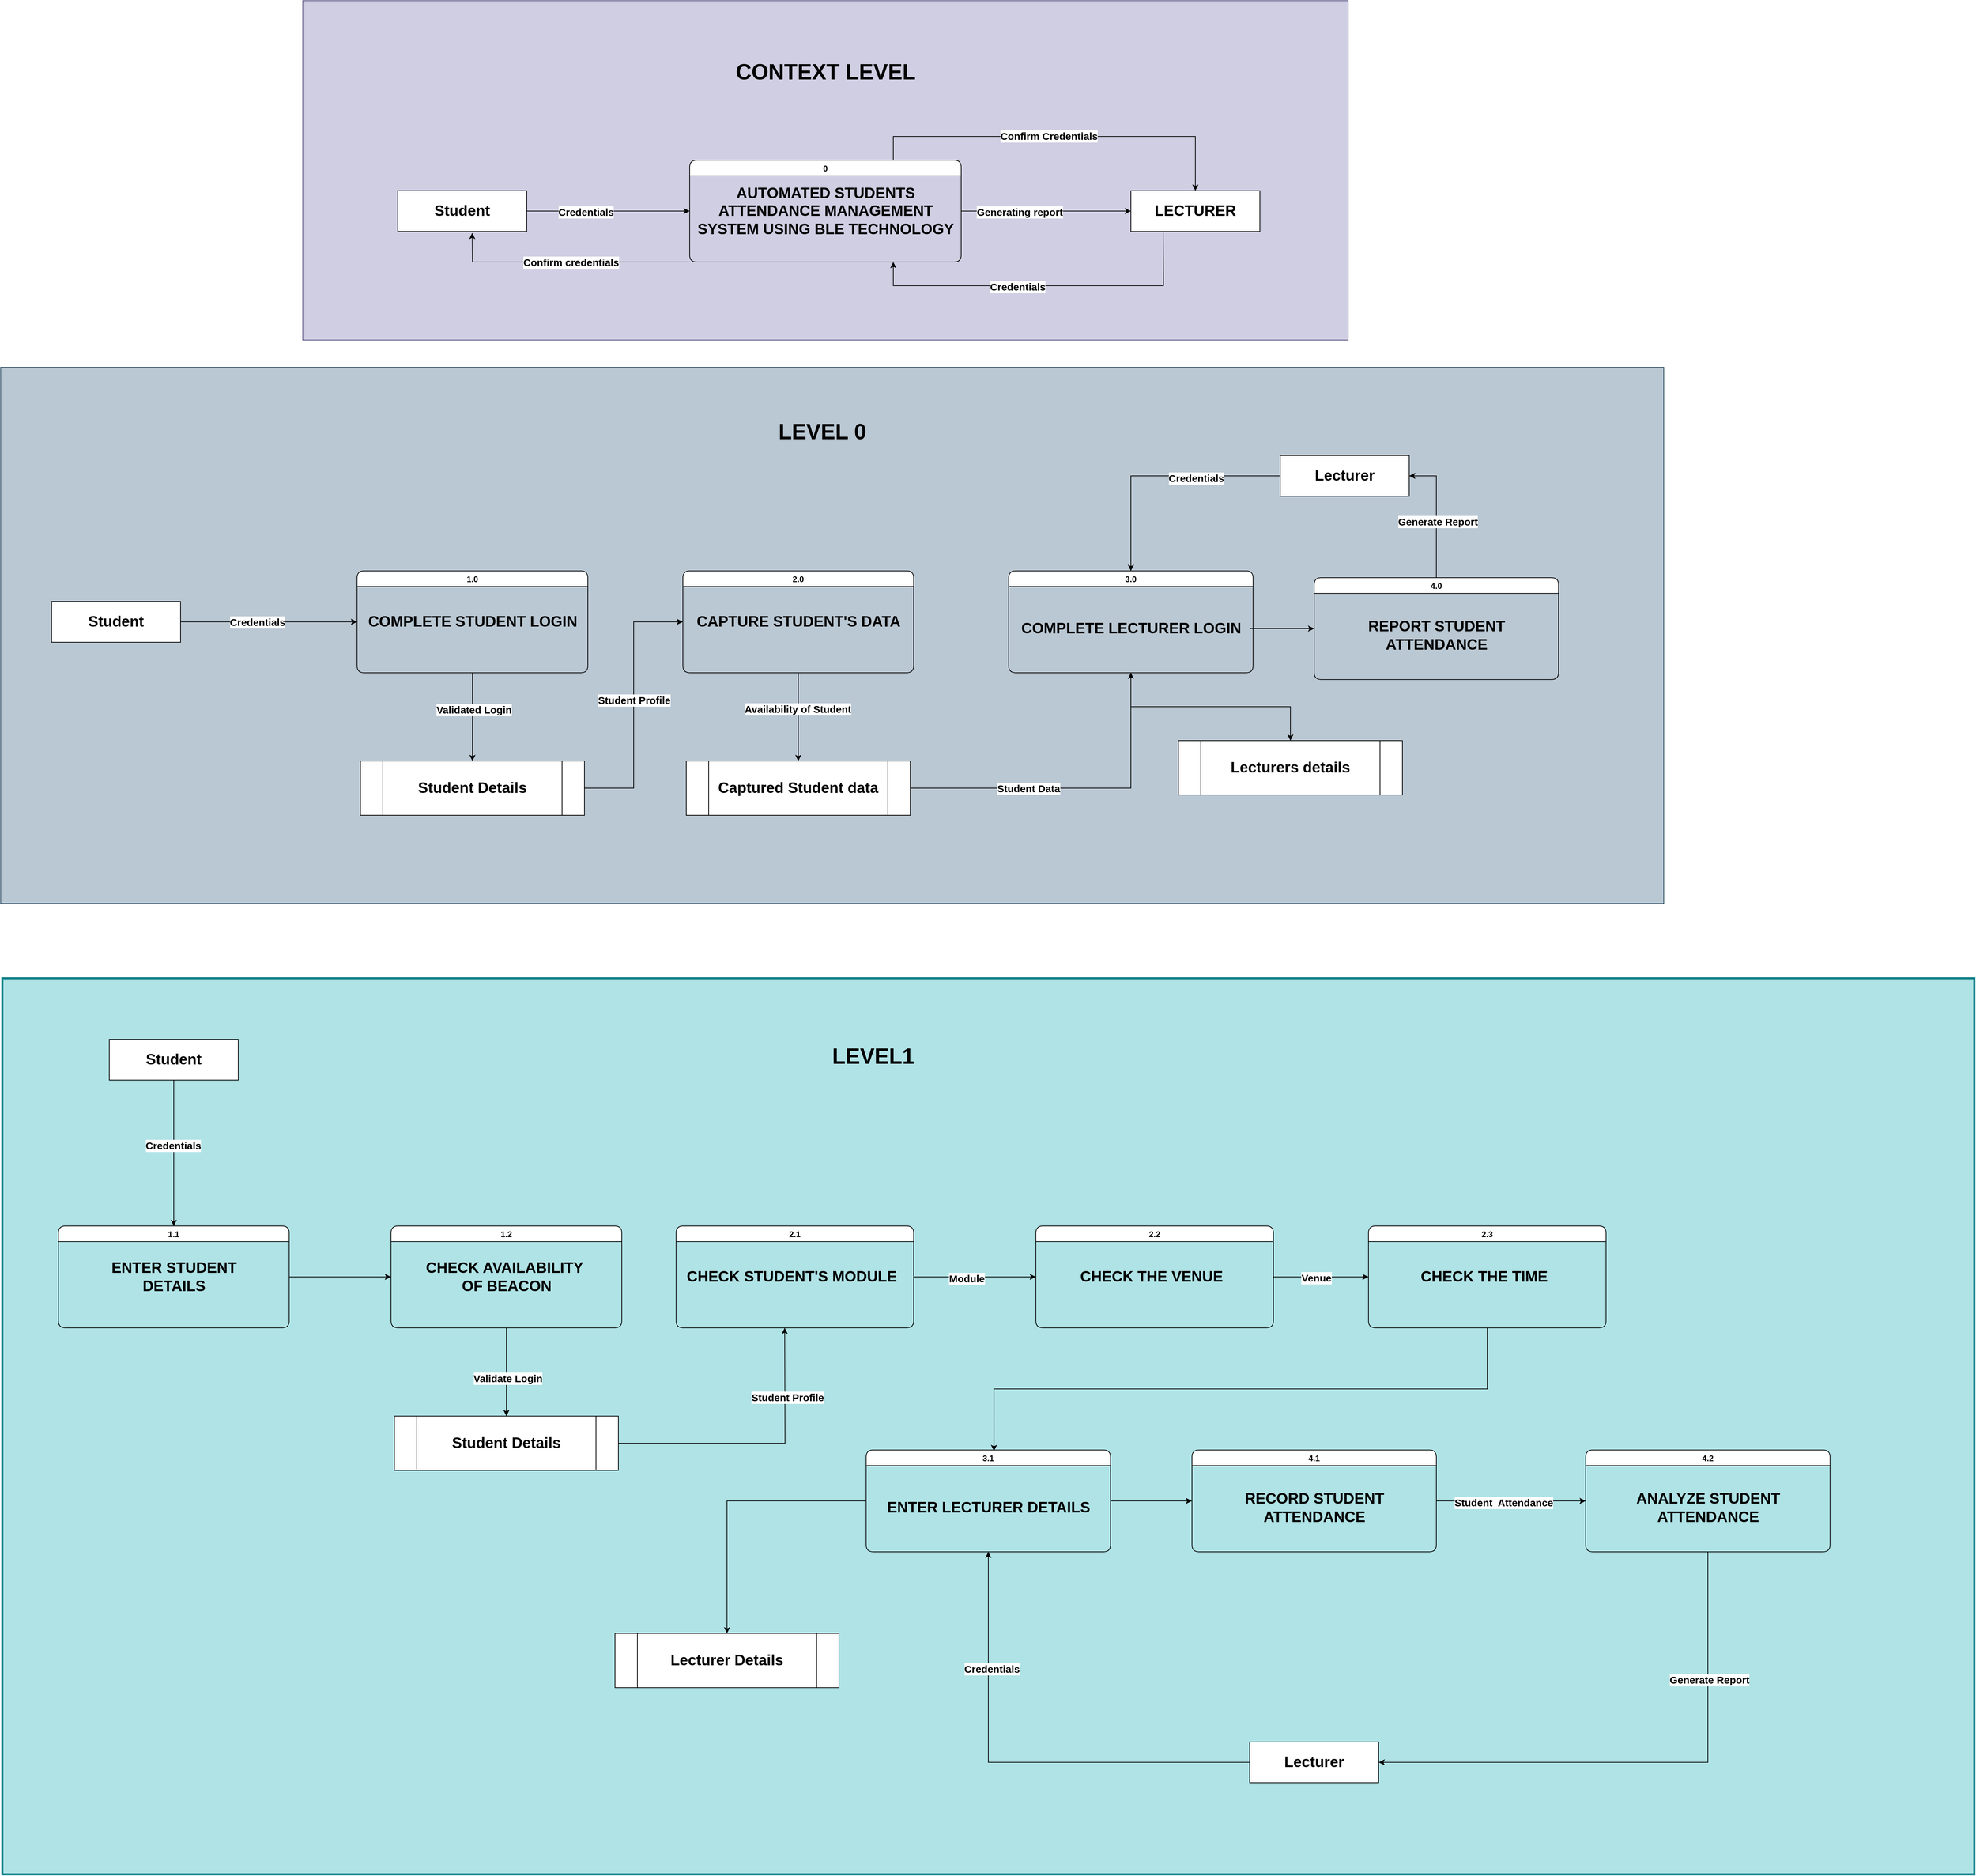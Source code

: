 <mxfile version="21.1.2" type="device">
  <diagram name="Page-1" id="40iE-DHxpl3QP5IE-kvV">
    <mxGraphModel dx="23130" dy="14320" grid="1" gridSize="10" guides="1" tooltips="1" connect="1" arrows="1" fold="1" page="1" pageScale="1" pageWidth="850" pageHeight="1100" math="0" shadow="0">
      <root>
        <mxCell id="0" />
        <mxCell id="1" parent="0" />
        <mxCell id="cX6yhPwP0h4QXKwz5DlY-131" value="" style="rounded=0;whiteSpace=wrap;html=1;strokeWidth=3;fillColor=#b0e3e6;strokeColor=#0e8088;" vertex="1" parent="1">
          <mxGeometry x="-597.5" y="1180" width="2905" height="1320" as="geometry" />
        </mxCell>
        <mxCell id="cX6yhPwP0h4QXKwz5DlY-78" value="" style="rounded=0;whiteSpace=wrap;html=1;fillColor=#d0cee2;strokeColor=#56517e;" vertex="1" parent="1">
          <mxGeometry x="-155" y="-260" width="1540" height="500" as="geometry" />
        </mxCell>
        <mxCell id="cX6yhPwP0h4QXKwz5DlY-77" value="" style="rounded=0;whiteSpace=wrap;html=1;fillColor=#bac8d3;strokeColor=#23445d;" vertex="1" parent="1">
          <mxGeometry x="-600" y="280" width="2450" height="790" as="geometry" />
        </mxCell>
        <mxCell id="cX6yhPwP0h4QXKwz5DlY-1" value="&lt;span style=&quot;font-size: 22px;&quot;&gt;&lt;b&gt;Student&lt;/b&gt;&lt;/span&gt;" style="rounded=0;whiteSpace=wrap;html=1;" vertex="1" parent="1">
          <mxGeometry x="-15" y="20" width="190" height="60" as="geometry" />
        </mxCell>
        <mxCell id="cX6yhPwP0h4QXKwz5DlY-2" value="&lt;span style=&quot;font-size: 22px;&quot;&gt;&lt;b&gt;LECTURER&lt;/b&gt;&lt;/span&gt;" style="rounded=0;whiteSpace=wrap;html=1;" vertex="1" parent="1">
          <mxGeometry x="1065" y="20" width="190" height="60" as="geometry" />
        </mxCell>
        <mxCell id="cX6yhPwP0h4QXKwz5DlY-7" value="0" style="swimlane;rounded=1;" vertex="1" parent="1">
          <mxGeometry x="415" y="-25" width="400" height="150" as="geometry" />
        </mxCell>
        <mxCell id="cX6yhPwP0h4QXKwz5DlY-8" value="&lt;div style=&quot;font-size: 22px;&quot;&gt;&lt;span style=&quot;background-color: initial;&quot;&gt;&lt;font style=&quot;font-size: 22px;&quot;&gt;&lt;b&gt;AUTOMATED STUDENTS&lt;/b&gt;&lt;/font&gt;&lt;/span&gt;&lt;/div&gt;&lt;div style=&quot;font-size: 22px;&quot;&gt;&lt;span style=&quot;background-color: initial;&quot;&gt;&lt;font style=&quot;font-size: 22px;&quot;&gt;&lt;b&gt;ATTENDANCE MANAGEMENT&lt;/b&gt;&lt;/font&gt;&lt;/span&gt;&lt;/div&gt;&lt;div style=&quot;font-size: 22px;&quot;&gt;&lt;span style=&quot;background-color: initial;&quot;&gt;&lt;font style=&quot;font-size: 22px;&quot;&gt;&lt;b&gt;SYSTEM USING BLE TECHNOLOGY&lt;/b&gt;&lt;/font&gt;&lt;/span&gt;&lt;/div&gt;" style="text;html=1;align=center;verticalAlign=middle;resizable=0;points=[];autosize=1;strokeColor=none;fillColor=none;" vertex="1" parent="cX6yhPwP0h4QXKwz5DlY-7">
          <mxGeometry y="30" width="400" height="90" as="geometry" />
        </mxCell>
        <mxCell id="cX6yhPwP0h4QXKwz5DlY-9" value="" style="endArrow=classic;html=1;rounded=0;exitX=1;exitY=0.5;exitDx=0;exitDy=0;entryX=0;entryY=0.5;entryDx=0;entryDy=0;" edge="1" parent="1" source="cX6yhPwP0h4QXKwz5DlY-1" target="cX6yhPwP0h4QXKwz5DlY-7">
          <mxGeometry width="50" height="50" relative="1" as="geometry">
            <mxPoint x="465" y="80" as="sourcePoint" />
            <mxPoint x="425" y="50" as="targetPoint" />
          </mxGeometry>
        </mxCell>
        <mxCell id="cX6yhPwP0h4QXKwz5DlY-42" value="&lt;font style=&quot;font-size: 15px;&quot;&gt;&lt;b&gt;Credentials&lt;/b&gt;&lt;/font&gt;" style="edgeLabel;html=1;align=center;verticalAlign=middle;resizable=0;points=[];" vertex="1" connectable="0" parent="cX6yhPwP0h4QXKwz5DlY-9">
          <mxGeometry x="-0.274" y="-1" relative="1" as="geometry">
            <mxPoint as="offset" />
          </mxGeometry>
        </mxCell>
        <mxCell id="cX6yhPwP0h4QXKwz5DlY-12" value="" style="endArrow=classic;html=1;rounded=0;exitX=1;exitY=0.5;exitDx=0;exitDy=0;entryX=0;entryY=0.5;entryDx=0;entryDy=0;" edge="1" parent="1" source="cX6yhPwP0h4QXKwz5DlY-7" target="cX6yhPwP0h4QXKwz5DlY-2">
          <mxGeometry width="50" height="50" relative="1" as="geometry">
            <mxPoint x="935" y="61" as="sourcePoint" />
            <mxPoint x="885" y="10" as="targetPoint" />
          </mxGeometry>
        </mxCell>
        <mxCell id="cX6yhPwP0h4QXKwz5DlY-47" value="&lt;b&gt;&lt;font style=&quot;font-size: 15px;&quot;&gt;Generating report&lt;/font&gt;&lt;/b&gt;" style="edgeLabel;html=1;align=center;verticalAlign=middle;resizable=0;points=[];" vertex="1" connectable="0" parent="cX6yhPwP0h4QXKwz5DlY-12">
          <mxGeometry x="-0.311" y="-1" relative="1" as="geometry">
            <mxPoint as="offset" />
          </mxGeometry>
        </mxCell>
        <mxCell id="cX6yhPwP0h4QXKwz5DlY-21" style="edgeStyle=orthogonalEdgeStyle;rounded=0;orthogonalLoop=1;jettySize=auto;html=1;entryX=0.5;entryY=0;entryDx=0;entryDy=0;" edge="1" parent="1" source="cX6yhPwP0h4QXKwz5DlY-13" target="cX6yhPwP0h4QXKwz5DlY-18">
          <mxGeometry relative="1" as="geometry" />
        </mxCell>
        <mxCell id="cX6yhPwP0h4QXKwz5DlY-65" value="&lt;b&gt;&lt;font style=&quot;font-size: 15px;&quot;&gt;Availability of Student&lt;/font&gt;&lt;/b&gt;" style="edgeLabel;html=1;align=center;verticalAlign=middle;resizable=0;points=[];" vertex="1" connectable="0" parent="cX6yhPwP0h4QXKwz5DlY-21">
          <mxGeometry x="-0.188" y="-1" relative="1" as="geometry">
            <mxPoint as="offset" />
          </mxGeometry>
        </mxCell>
        <mxCell id="cX6yhPwP0h4QXKwz5DlY-13" value="2.0" style="swimlane;rounded=1;" vertex="1" parent="1">
          <mxGeometry x="405" y="580" width="340" height="150" as="geometry" />
        </mxCell>
        <mxCell id="cX6yhPwP0h4QXKwz5DlY-14" value="&lt;div style=&quot;font-size: 22px;&quot;&gt;&lt;b&gt;CAPTURE&amp;nbsp;&lt;/b&gt;&lt;b style=&quot;background-color: initial;&quot;&gt;STUDENT&#39;S DATA&lt;/b&gt;&lt;/div&gt;" style="text;html=1;align=center;verticalAlign=middle;resizable=0;points=[];autosize=1;strokeColor=none;fillColor=none;" vertex="1" parent="cX6yhPwP0h4QXKwz5DlY-13">
          <mxGeometry x="10" y="55" width="320" height="40" as="geometry" />
        </mxCell>
        <mxCell id="cX6yhPwP0h4QXKwz5DlY-75" style="edgeStyle=orthogonalEdgeStyle;rounded=0;orthogonalLoop=1;jettySize=auto;html=1;entryX=1;entryY=0.5;entryDx=0;entryDy=0;" edge="1" parent="1" source="cX6yhPwP0h4QXKwz5DlY-15" target="cX6yhPwP0h4QXKwz5DlY-23">
          <mxGeometry relative="1" as="geometry" />
        </mxCell>
        <mxCell id="cX6yhPwP0h4QXKwz5DlY-76" value="&lt;b&gt;&lt;font style=&quot;font-size: 15px;&quot;&gt;Generate Report&lt;/font&gt;&lt;/b&gt;" style="edgeLabel;html=1;align=center;verticalAlign=middle;resizable=0;points=[];" vertex="1" connectable="0" parent="cX6yhPwP0h4QXKwz5DlY-75">
          <mxGeometry x="-0.121" y="-2" relative="1" as="geometry">
            <mxPoint as="offset" />
          </mxGeometry>
        </mxCell>
        <mxCell id="cX6yhPwP0h4QXKwz5DlY-15" value="4.0" style="swimlane;rounded=1;" vertex="1" parent="1">
          <mxGeometry x="1335" y="590" width="360" height="150" as="geometry" />
        </mxCell>
        <mxCell id="cX6yhPwP0h4QXKwz5DlY-16" value="&lt;div style=&quot;font-size: 22px;&quot;&gt;&lt;b&gt;REPORT STUDENT&lt;/b&gt;&lt;/div&gt;&lt;div style=&quot;font-size: 22px;&quot;&gt;&lt;b style=&quot;background-color: initial;&quot;&gt;ATTENDANCE&lt;/b&gt;&lt;/div&gt;" style="text;html=1;align=center;verticalAlign=middle;resizable=0;points=[];autosize=1;strokeColor=none;fillColor=none;" vertex="1" parent="cX6yhPwP0h4QXKwz5DlY-15">
          <mxGeometry x="65" y="50" width="230" height="70" as="geometry" />
        </mxCell>
        <mxCell id="cX6yhPwP0h4QXKwz5DlY-22" style="edgeStyle=orthogonalEdgeStyle;rounded=0;orthogonalLoop=1;jettySize=auto;html=1;entryX=0.5;entryY=1;entryDx=0;entryDy=0;" edge="1" parent="1" source="cX6yhPwP0h4QXKwz5DlY-18" target="cX6yhPwP0h4QXKwz5DlY-68">
          <mxGeometry relative="1" as="geometry">
            <mxPoint x="1025" y="770" as="targetPoint" />
          </mxGeometry>
        </mxCell>
        <mxCell id="cX6yhPwP0h4QXKwz5DlY-66" value="&lt;b&gt;&lt;font style=&quot;font-size: 15px;&quot;&gt;Student Data&lt;/font&gt;&lt;/b&gt;" style="edgeLabel;html=1;align=center;verticalAlign=middle;resizable=0;points=[];" vertex="1" connectable="0" parent="cX6yhPwP0h4QXKwz5DlY-22">
          <mxGeometry x="-0.3" relative="1" as="geometry">
            <mxPoint as="offset" />
          </mxGeometry>
        </mxCell>
        <mxCell id="cX6yhPwP0h4QXKwz5DlY-18" value="&lt;b&gt;&lt;font style=&quot;font-size: 22px;&quot;&gt;Captured Student data&lt;/font&gt;&lt;/b&gt;" style="shape=process;whiteSpace=wrap;html=1;backgroundOutline=1;" vertex="1" parent="1">
          <mxGeometry x="410" y="860" width="330" height="80" as="geometry" />
        </mxCell>
        <mxCell id="cX6yhPwP0h4QXKwz5DlY-56" style="edgeStyle=orthogonalEdgeStyle;rounded=0;orthogonalLoop=1;jettySize=auto;html=1;entryX=0;entryY=0.5;entryDx=0;entryDy=0;" edge="1" parent="1" source="cX6yhPwP0h4QXKwz5DlY-19" target="cX6yhPwP0h4QXKwz5DlY-54">
          <mxGeometry relative="1" as="geometry" />
        </mxCell>
        <mxCell id="cX6yhPwP0h4QXKwz5DlY-61" value="&lt;b&gt;&lt;font style=&quot;font-size: 15px;&quot;&gt;Credentials&lt;/font&gt;&lt;/b&gt;" style="edgeLabel;html=1;align=center;verticalAlign=middle;resizable=0;points=[];" vertex="1" connectable="0" parent="cX6yhPwP0h4QXKwz5DlY-56">
          <mxGeometry x="-0.131" relative="1" as="geometry">
            <mxPoint as="offset" />
          </mxGeometry>
        </mxCell>
        <mxCell id="cX6yhPwP0h4QXKwz5DlY-19" value="&lt;b&gt;&lt;font style=&quot;font-size: 22px;&quot;&gt;Student&lt;/font&gt;&lt;/b&gt;" style="rounded=0;whiteSpace=wrap;html=1;" vertex="1" parent="1">
          <mxGeometry x="-525" y="625" width="190" height="60" as="geometry" />
        </mxCell>
        <mxCell id="cX6yhPwP0h4QXKwz5DlY-70" style="edgeStyle=orthogonalEdgeStyle;rounded=0;orthogonalLoop=1;jettySize=auto;html=1;entryX=0.5;entryY=0;entryDx=0;entryDy=0;" edge="1" parent="1" source="cX6yhPwP0h4QXKwz5DlY-23" target="cX6yhPwP0h4QXKwz5DlY-68">
          <mxGeometry relative="1" as="geometry" />
        </mxCell>
        <mxCell id="cX6yhPwP0h4QXKwz5DlY-71" value="&lt;b&gt;&lt;font style=&quot;font-size: 15px;&quot;&gt;Credentials&lt;/font&gt;&lt;/b&gt;" style="edgeLabel;html=1;align=center;verticalAlign=middle;resizable=0;points=[];" vertex="1" connectable="0" parent="cX6yhPwP0h4QXKwz5DlY-70">
          <mxGeometry x="-0.302" y="3" relative="1" as="geometry">
            <mxPoint x="1" as="offset" />
          </mxGeometry>
        </mxCell>
        <mxCell id="cX6yhPwP0h4QXKwz5DlY-23" value="&lt;span style=&quot;font-size: 22px;&quot;&gt;&lt;b&gt;Lecturer&lt;/b&gt;&lt;/span&gt;" style="rounded=0;whiteSpace=wrap;html=1;" vertex="1" parent="1">
          <mxGeometry x="1285" y="410" width="190" height="60" as="geometry" />
        </mxCell>
        <mxCell id="cX6yhPwP0h4QXKwz5DlY-30" value="&lt;font style=&quot;font-size: 32px;&quot;&gt;&lt;b&gt;CONTEXT LEVEL&lt;/b&gt;&lt;/font&gt;" style="text;html=1;align=center;verticalAlign=middle;resizable=0;points=[];autosize=1;strokeColor=none;fillColor=none;" vertex="1" parent="1">
          <mxGeometry x="470" y="-180" width="290" height="50" as="geometry" />
        </mxCell>
        <mxCell id="cX6yhPwP0h4QXKwz5DlY-31" value="&lt;span style=&quot;font-size: 32px;&quot;&gt;&lt;b&gt;LEVEL 0&lt;/b&gt;&lt;/span&gt;" style="text;html=1;align=center;verticalAlign=middle;resizable=0;points=[];autosize=1;" vertex="1" parent="1">
          <mxGeometry x="535" y="350" width="150" height="50" as="geometry" />
        </mxCell>
        <mxCell id="cX6yhPwP0h4QXKwz5DlY-45" value="" style="endArrow=classic;html=1;rounded=0;exitX=0;exitY=1;exitDx=0;exitDy=0;entryX=0.577;entryY=1.036;entryDx=0;entryDy=0;entryPerimeter=0;" edge="1" parent="1" source="cX6yhPwP0h4QXKwz5DlY-7" target="cX6yhPwP0h4QXKwz5DlY-1">
          <mxGeometry width="50" height="50" relative="1" as="geometry">
            <mxPoint x="495" y="110" as="sourcePoint" />
            <mxPoint x="95" y="90" as="targetPoint" />
            <Array as="points">
              <mxPoint x="95" y="125" />
            </Array>
          </mxGeometry>
        </mxCell>
        <mxCell id="cX6yhPwP0h4QXKwz5DlY-46" value="&lt;b&gt;&lt;font style=&quot;font-size: 15px;&quot;&gt;Confirm credentials&lt;/font&gt;&lt;/b&gt;" style="edgeLabel;html=1;align=center;verticalAlign=middle;resizable=0;points=[];" vertex="1" connectable="0" parent="cX6yhPwP0h4QXKwz5DlY-45">
          <mxGeometry x="-0.035" relative="1" as="geometry">
            <mxPoint as="offset" />
          </mxGeometry>
        </mxCell>
        <mxCell id="cX6yhPwP0h4QXKwz5DlY-49" value="" style="endArrow=classic;html=1;rounded=0;exitX=0.25;exitY=1;exitDx=0;exitDy=0;entryX=0.75;entryY=1;entryDx=0;entryDy=0;" edge="1" parent="1" source="cX6yhPwP0h4QXKwz5DlY-2" target="cX6yhPwP0h4QXKwz5DlY-7">
          <mxGeometry width="50" height="50" relative="1" as="geometry">
            <mxPoint x="975" y="270" as="sourcePoint" />
            <mxPoint x="1025" y="220" as="targetPoint" />
            <Array as="points">
              <mxPoint x="1113" y="160" />
              <mxPoint x="715" y="160" />
            </Array>
          </mxGeometry>
        </mxCell>
        <mxCell id="cX6yhPwP0h4QXKwz5DlY-50" value="&lt;b&gt;&lt;font style=&quot;font-size: 15px;&quot;&gt;Credentials&lt;/font&gt;&lt;/b&gt;" style="edgeLabel;html=1;align=center;verticalAlign=middle;resizable=0;points=[];" vertex="1" connectable="0" parent="cX6yhPwP0h4QXKwz5DlY-49">
          <mxGeometry x="0.15" y="1" relative="1" as="geometry">
            <mxPoint as="offset" />
          </mxGeometry>
        </mxCell>
        <mxCell id="cX6yhPwP0h4QXKwz5DlY-51" value="" style="endArrow=classic;html=1;rounded=0;exitX=0.75;exitY=0;exitDx=0;exitDy=0;entryX=0.5;entryY=0;entryDx=0;entryDy=0;" edge="1" parent="1" source="cX6yhPwP0h4QXKwz5DlY-7" target="cX6yhPwP0h4QXKwz5DlY-2">
          <mxGeometry width="50" height="50" relative="1" as="geometry">
            <mxPoint x="855" y="210" as="sourcePoint" />
            <mxPoint x="905" y="160" as="targetPoint" />
            <Array as="points">
              <mxPoint x="715" y="-60" />
              <mxPoint x="1160" y="-60" />
            </Array>
          </mxGeometry>
        </mxCell>
        <mxCell id="cX6yhPwP0h4QXKwz5DlY-52" value="&lt;b&gt;&lt;font style=&quot;font-size: 15px;&quot;&gt;Confirm Credentials&lt;/font&gt;&lt;/b&gt;" style="edgeLabel;html=1;align=center;verticalAlign=middle;resizable=0;points=[];" vertex="1" connectable="0" parent="cX6yhPwP0h4QXKwz5DlY-51">
          <mxGeometry x="-0.058" y="1" relative="1" as="geometry">
            <mxPoint as="offset" />
          </mxGeometry>
        </mxCell>
        <mxCell id="cX6yhPwP0h4QXKwz5DlY-59" style="edgeStyle=orthogonalEdgeStyle;rounded=0;orthogonalLoop=1;jettySize=auto;html=1;entryX=0.5;entryY=0;entryDx=0;entryDy=0;" edge="1" parent="1" source="cX6yhPwP0h4QXKwz5DlY-54" target="cX6yhPwP0h4QXKwz5DlY-58">
          <mxGeometry relative="1" as="geometry" />
        </mxCell>
        <mxCell id="cX6yhPwP0h4QXKwz5DlY-62" value="&lt;b&gt;&lt;font style=&quot;font-size: 15px;&quot;&gt;Validated Login&lt;/font&gt;&lt;/b&gt;" style="edgeLabel;html=1;align=center;verticalAlign=middle;resizable=0;points=[];" vertex="1" connectable="0" parent="cX6yhPwP0h4QXKwz5DlY-59">
          <mxGeometry x="-0.168" y="2" relative="1" as="geometry">
            <mxPoint as="offset" />
          </mxGeometry>
        </mxCell>
        <mxCell id="cX6yhPwP0h4QXKwz5DlY-54" value="1.0" style="swimlane;rounded=1;" vertex="1" parent="1">
          <mxGeometry x="-75" y="580" width="340" height="150" as="geometry" />
        </mxCell>
        <mxCell id="cX6yhPwP0h4QXKwz5DlY-55" value="&lt;div style=&quot;font-size: 22px;&quot;&gt;&lt;b&gt;COMPLETE STUDENT LOGIN&lt;/b&gt;&lt;/div&gt;" style="text;html=1;align=center;verticalAlign=middle;resizable=0;points=[];autosize=1;strokeColor=none;fillColor=none;" vertex="1" parent="cX6yhPwP0h4QXKwz5DlY-54">
          <mxGeometry x="5" y="55" width="330" height="40" as="geometry" />
        </mxCell>
        <mxCell id="cX6yhPwP0h4QXKwz5DlY-60" style="edgeStyle=orthogonalEdgeStyle;rounded=0;orthogonalLoop=1;jettySize=auto;html=1;entryX=0;entryY=0.5;entryDx=0;entryDy=0;" edge="1" parent="1" source="cX6yhPwP0h4QXKwz5DlY-58" target="cX6yhPwP0h4QXKwz5DlY-13">
          <mxGeometry relative="1" as="geometry" />
        </mxCell>
        <mxCell id="cX6yhPwP0h4QXKwz5DlY-63" value="&lt;b&gt;&lt;font style=&quot;font-size: 15px;&quot;&gt;Student Profile&lt;/font&gt;&lt;/b&gt;" style="edgeLabel;html=1;align=center;verticalAlign=middle;resizable=0;points=[];" vertex="1" connectable="0" parent="cX6yhPwP0h4QXKwz5DlY-60">
          <mxGeometry x="0.038" relative="1" as="geometry">
            <mxPoint as="offset" />
          </mxGeometry>
        </mxCell>
        <mxCell id="cX6yhPwP0h4QXKwz5DlY-58" value="&lt;span style=&quot;font-size: 22px;&quot;&gt;&lt;b&gt;Student Details&lt;/b&gt;&lt;/span&gt;" style="shape=process;whiteSpace=wrap;html=1;backgroundOutline=1;" vertex="1" parent="1">
          <mxGeometry x="-70" y="860" width="330" height="80" as="geometry" />
        </mxCell>
        <mxCell id="cX6yhPwP0h4QXKwz5DlY-74" style="edgeStyle=orthogonalEdgeStyle;rounded=0;orthogonalLoop=1;jettySize=auto;html=1;" edge="1" parent="1" source="cX6yhPwP0h4QXKwz5DlY-68" target="cX6yhPwP0h4QXKwz5DlY-72">
          <mxGeometry relative="1" as="geometry" />
        </mxCell>
        <mxCell id="cX6yhPwP0h4QXKwz5DlY-68" value="3.0" style="swimlane;rounded=1;" vertex="1" parent="1">
          <mxGeometry x="885" y="580" width="360" height="150" as="geometry" />
        </mxCell>
        <mxCell id="cX6yhPwP0h4QXKwz5DlY-69" value="&lt;b&gt;&lt;font style=&quot;font-size: 22px;&quot;&gt;COMPLETE LECTURER LOGIN&lt;/font&gt;&lt;/b&gt;" style="text;html=1;align=center;verticalAlign=middle;resizable=0;points=[];autosize=1;strokeColor=none;fillColor=none;" vertex="1" parent="cX6yhPwP0h4QXKwz5DlY-68">
          <mxGeometry x="5" y="65" width="350" height="40" as="geometry" />
        </mxCell>
        <mxCell id="cX6yhPwP0h4QXKwz5DlY-72" value="&lt;span style=&quot;font-size: 22px;&quot;&gt;&lt;b&gt;Lecturers details&lt;/b&gt;&lt;/span&gt;" style="shape=process;whiteSpace=wrap;html=1;backgroundOutline=1;" vertex="1" parent="1">
          <mxGeometry x="1135" y="830" width="330" height="80" as="geometry" />
        </mxCell>
        <mxCell id="cX6yhPwP0h4QXKwz5DlY-73" style="edgeStyle=orthogonalEdgeStyle;rounded=0;orthogonalLoop=1;jettySize=auto;html=1;entryX=0;entryY=0.5;entryDx=0;entryDy=0;" edge="1" parent="1" source="cX6yhPwP0h4QXKwz5DlY-69" target="cX6yhPwP0h4QXKwz5DlY-15">
          <mxGeometry relative="1" as="geometry" />
        </mxCell>
        <mxCell id="cX6yhPwP0h4QXKwz5DlY-80" value="&lt;font style=&quot;font-size: 32px;&quot;&gt;&lt;b&gt;LEVEL1&lt;/b&gt;&lt;/font&gt;" style="text;html=1;align=center;verticalAlign=middle;resizable=0;points=[];autosize=1;strokeColor=none;fillColor=none;" vertex="1" parent="1">
          <mxGeometry x="615" y="1270" width="140" height="50" as="geometry" />
        </mxCell>
        <mxCell id="cX6yhPwP0h4QXKwz5DlY-92" style="edgeStyle=orthogonalEdgeStyle;rounded=0;orthogonalLoop=1;jettySize=auto;html=1;entryX=0.5;entryY=0;entryDx=0;entryDy=0;" edge="1" parent="1" source="cX6yhPwP0h4QXKwz5DlY-83" target="cX6yhPwP0h4QXKwz5DlY-91">
          <mxGeometry relative="1" as="geometry" />
        </mxCell>
        <mxCell id="cX6yhPwP0h4QXKwz5DlY-93" value="&lt;b&gt;&lt;font style=&quot;font-size: 15px;&quot;&gt;Validate Login&lt;/font&gt;&lt;/b&gt;" style="edgeLabel;html=1;align=center;verticalAlign=middle;resizable=0;points=[];" vertex="1" connectable="0" parent="cX6yhPwP0h4QXKwz5DlY-92">
          <mxGeometry x="0.132" y="2" relative="1" as="geometry">
            <mxPoint as="offset" />
          </mxGeometry>
        </mxCell>
        <mxCell id="cX6yhPwP0h4QXKwz5DlY-83" value="1.2" style="swimlane;rounded=1;" vertex="1" parent="1">
          <mxGeometry x="-25" y="1545" width="340" height="150" as="geometry" />
        </mxCell>
        <mxCell id="cX6yhPwP0h4QXKwz5DlY-84" value="&lt;div style=&quot;font-size: 22px;&quot;&gt;&lt;b&gt;CHECK AVAILABILITY&amp;nbsp;&lt;/b&gt;&lt;/div&gt;&lt;div style=&quot;font-size: 22px;&quot;&gt;&lt;b&gt;OF BEACON&lt;/b&gt;&lt;/div&gt;" style="text;html=1;align=center;verticalAlign=middle;resizable=0;points=[];autosize=1;strokeColor=none;fillColor=none;" vertex="1" parent="cX6yhPwP0h4QXKwz5DlY-83">
          <mxGeometry x="40" y="40" width="260" height="70" as="geometry" />
        </mxCell>
        <mxCell id="cX6yhPwP0h4QXKwz5DlY-94" style="edgeStyle=orthogonalEdgeStyle;rounded=0;orthogonalLoop=1;jettySize=auto;html=1;entryX=0;entryY=0.5;entryDx=0;entryDy=0;" edge="1" parent="1" source="cX6yhPwP0h4QXKwz5DlY-85" target="cX6yhPwP0h4QXKwz5DlY-83">
          <mxGeometry relative="1" as="geometry" />
        </mxCell>
        <mxCell id="cX6yhPwP0h4QXKwz5DlY-85" value="1.1" style="swimlane;rounded=1;startSize=23;" vertex="1" parent="1">
          <mxGeometry x="-515" y="1545" width="340" height="150" as="geometry" />
        </mxCell>
        <mxCell id="cX6yhPwP0h4QXKwz5DlY-86" value="&lt;div style=&quot;font-size: 22px;&quot;&gt;&lt;b&gt;ENTER STUDENT&lt;/b&gt;&lt;/div&gt;&lt;div style=&quot;font-size: 22px;&quot;&gt;&lt;b&gt;DETAILS&lt;/b&gt;&lt;/div&gt;" style="text;html=1;align=center;verticalAlign=middle;resizable=0;points=[];autosize=1;strokeColor=none;fillColor=none;" vertex="1" parent="cX6yhPwP0h4QXKwz5DlY-85">
          <mxGeometry x="65" y="40" width="210" height="70" as="geometry" />
        </mxCell>
        <mxCell id="cX6yhPwP0h4QXKwz5DlY-88" style="edgeStyle=orthogonalEdgeStyle;rounded=0;orthogonalLoop=1;jettySize=auto;html=1;entryX=0.5;entryY=0;entryDx=0;entryDy=0;" edge="1" parent="1" source="cX6yhPwP0h4QXKwz5DlY-87" target="cX6yhPwP0h4QXKwz5DlY-85">
          <mxGeometry relative="1" as="geometry" />
        </mxCell>
        <mxCell id="cX6yhPwP0h4QXKwz5DlY-89" value="&lt;b&gt;&lt;font style=&quot;font-size: 15px;&quot;&gt;Credentials&lt;/font&gt;&lt;/b&gt;" style="edgeLabel;html=1;align=center;verticalAlign=middle;resizable=0;points=[];" vertex="1" connectable="0" parent="cX6yhPwP0h4QXKwz5DlY-88">
          <mxGeometry x="-0.107" y="-1" relative="1" as="geometry">
            <mxPoint as="offset" />
          </mxGeometry>
        </mxCell>
        <mxCell id="cX6yhPwP0h4QXKwz5DlY-87" value="&lt;b&gt;&lt;font style=&quot;font-size: 22px;&quot;&gt;Student&lt;/font&gt;&lt;/b&gt;" style="rounded=0;whiteSpace=wrap;html=1;" vertex="1" parent="1">
          <mxGeometry x="-440" y="1270" width="190" height="60" as="geometry" />
        </mxCell>
        <mxCell id="cX6yhPwP0h4QXKwz5DlY-106" style="edgeStyle=orthogonalEdgeStyle;rounded=0;orthogonalLoop=1;jettySize=auto;html=1;" edge="1" parent="1" source="cX6yhPwP0h4QXKwz5DlY-91">
          <mxGeometry relative="1" as="geometry">
            <mxPoint x="555" y="1695" as="targetPoint" />
          </mxGeometry>
        </mxCell>
        <mxCell id="cX6yhPwP0h4QXKwz5DlY-107" value="&lt;b&gt;&lt;font style=&quot;font-size: 15px;&quot;&gt;Student Profile&lt;/font&gt;&lt;/b&gt;" style="edgeLabel;html=1;align=center;verticalAlign=middle;resizable=0;points=[];" vertex="1" connectable="0" parent="cX6yhPwP0h4QXKwz5DlY-106">
          <mxGeometry x="0.51" y="-3" relative="1" as="geometry">
            <mxPoint as="offset" />
          </mxGeometry>
        </mxCell>
        <mxCell id="cX6yhPwP0h4QXKwz5DlY-91" value="&lt;span style=&quot;font-size: 22px;&quot;&gt;&lt;b&gt;Student Details&lt;/b&gt;&lt;/span&gt;" style="shape=process;whiteSpace=wrap;html=1;backgroundOutline=1;" vertex="1" parent="1">
          <mxGeometry x="-20" y="1825" width="330" height="80" as="geometry" />
        </mxCell>
        <mxCell id="cX6yhPwP0h4QXKwz5DlY-104" style="edgeStyle=orthogonalEdgeStyle;rounded=0;orthogonalLoop=1;jettySize=auto;html=1;entryX=0;entryY=0.5;entryDx=0;entryDy=0;" edge="1" parent="1" source="cX6yhPwP0h4QXKwz5DlY-98" target="cX6yhPwP0h4QXKwz5DlY-100">
          <mxGeometry relative="1" as="geometry">
            <mxPoint x="865" y="1620" as="targetPoint" />
          </mxGeometry>
        </mxCell>
        <mxCell id="cX6yhPwP0h4QXKwz5DlY-108" value="&lt;b&gt;&lt;font style=&quot;font-size: 15px;&quot;&gt;Module&lt;/font&gt;&lt;/b&gt;" style="edgeLabel;html=1;align=center;verticalAlign=middle;resizable=0;points=[];" vertex="1" connectable="0" parent="cX6yhPwP0h4QXKwz5DlY-104">
          <mxGeometry x="-0.141" y="-2" relative="1" as="geometry">
            <mxPoint as="offset" />
          </mxGeometry>
        </mxCell>
        <mxCell id="cX6yhPwP0h4QXKwz5DlY-98" value="2.1" style="swimlane;rounded=1;" vertex="1" parent="1">
          <mxGeometry x="395" y="1545" width="350" height="150" as="geometry" />
        </mxCell>
        <mxCell id="cX6yhPwP0h4QXKwz5DlY-99" value="&lt;div style=&quot;font-size: 22px;&quot;&gt;&lt;b&gt;CHECK&amp;nbsp;&lt;/b&gt;&lt;b style=&quot;background-color: initial;&quot;&gt;STUDENT&#39;S MODULE&lt;/b&gt;&lt;/div&gt;" style="text;html=1;align=center;verticalAlign=middle;resizable=0;points=[];autosize=1;strokeColor=none;fillColor=none;" vertex="1" parent="cX6yhPwP0h4QXKwz5DlY-98">
          <mxGeometry x="5" y="55" width="330" height="40" as="geometry" />
        </mxCell>
        <mxCell id="cX6yhPwP0h4QXKwz5DlY-105" style="edgeStyle=orthogonalEdgeStyle;rounded=0;orthogonalLoop=1;jettySize=auto;html=1;entryX=0;entryY=0.5;entryDx=0;entryDy=0;" edge="1" parent="1" source="cX6yhPwP0h4QXKwz5DlY-100" target="cX6yhPwP0h4QXKwz5DlY-102">
          <mxGeometry relative="1" as="geometry" />
        </mxCell>
        <mxCell id="cX6yhPwP0h4QXKwz5DlY-109" value="&lt;b&gt;&lt;font style=&quot;font-size: 15px;&quot;&gt;Venue&lt;/font&gt;&lt;/b&gt;" style="edgeLabel;html=1;align=center;verticalAlign=middle;resizable=0;points=[];" vertex="1" connectable="0" parent="cX6yhPwP0h4QXKwz5DlY-105">
          <mxGeometry x="-0.097" y="-1" relative="1" as="geometry">
            <mxPoint as="offset" />
          </mxGeometry>
        </mxCell>
        <mxCell id="cX6yhPwP0h4QXKwz5DlY-100" value="2.2" style="swimlane;rounded=1;" vertex="1" parent="1">
          <mxGeometry x="925" y="1545" width="350" height="150" as="geometry" />
        </mxCell>
        <mxCell id="cX6yhPwP0h4QXKwz5DlY-101" value="&lt;div style=&quot;font-size: 22px;&quot;&gt;&lt;b&gt;CHECK THE VENUE&lt;/b&gt;&lt;/div&gt;" style="text;html=1;align=center;verticalAlign=middle;resizable=0;points=[];autosize=1;strokeColor=none;fillColor=none;" vertex="1" parent="cX6yhPwP0h4QXKwz5DlY-100">
          <mxGeometry x="55" y="55" width="230" height="40" as="geometry" />
        </mxCell>
        <mxCell id="cX6yhPwP0h4QXKwz5DlY-116" style="edgeStyle=orthogonalEdgeStyle;rounded=0;orthogonalLoop=1;jettySize=auto;html=1;entryX=0.523;entryY=0.01;entryDx=0;entryDy=0;entryPerimeter=0;exitX=0.5;exitY=1;exitDx=0;exitDy=0;" edge="1" parent="1" source="cX6yhPwP0h4QXKwz5DlY-102" target="cX6yhPwP0h4QXKwz5DlY-112">
          <mxGeometry relative="1" as="geometry" />
        </mxCell>
        <mxCell id="cX6yhPwP0h4QXKwz5DlY-102" value="2.3" style="swimlane;rounded=1;" vertex="1" parent="1">
          <mxGeometry x="1415" y="1545" width="350" height="150" as="geometry" />
        </mxCell>
        <mxCell id="cX6yhPwP0h4QXKwz5DlY-103" value="&lt;div style=&quot;font-size: 22px;&quot;&gt;&lt;b&gt;CHECK THE TIME&lt;/b&gt;&lt;/div&gt;" style="text;html=1;align=center;verticalAlign=middle;resizable=0;points=[];autosize=1;strokeColor=none;fillColor=none;" vertex="1" parent="cX6yhPwP0h4QXKwz5DlY-102">
          <mxGeometry x="65" y="55" width="210" height="40" as="geometry" />
        </mxCell>
        <mxCell id="cX6yhPwP0h4QXKwz5DlY-115" style="edgeStyle=orthogonalEdgeStyle;rounded=0;orthogonalLoop=1;jettySize=auto;html=1;" edge="1" parent="1" source="cX6yhPwP0h4QXKwz5DlY-112" target="cX6yhPwP0h4QXKwz5DlY-114">
          <mxGeometry relative="1" as="geometry" />
        </mxCell>
        <mxCell id="cX6yhPwP0h4QXKwz5DlY-125" style="edgeStyle=orthogonalEdgeStyle;rounded=0;orthogonalLoop=1;jettySize=auto;html=1;entryX=0;entryY=0.5;entryDx=0;entryDy=0;" edge="1" parent="1" source="cX6yhPwP0h4QXKwz5DlY-112" target="cX6yhPwP0h4QXKwz5DlY-119">
          <mxGeometry relative="1" as="geometry" />
        </mxCell>
        <mxCell id="cX6yhPwP0h4QXKwz5DlY-112" value="3.1" style="swimlane;rounded=1;" vertex="1" parent="1">
          <mxGeometry x="675" y="1875" width="360" height="150" as="geometry" />
        </mxCell>
        <mxCell id="cX6yhPwP0h4QXKwz5DlY-113" value="&lt;span style=&quot;font-size: 22px;&quot;&gt;&lt;b&gt;ENTER LECTURER DETAILS&lt;/b&gt;&lt;/span&gt;" style="text;html=1;align=center;verticalAlign=middle;resizable=0;points=[];autosize=1;strokeColor=none;fillColor=none;" vertex="1" parent="cX6yhPwP0h4QXKwz5DlY-112">
          <mxGeometry x="20" y="65" width="320" height="40" as="geometry" />
        </mxCell>
        <mxCell id="cX6yhPwP0h4QXKwz5DlY-114" value="&lt;span style=&quot;font-size: 22px;&quot;&gt;&lt;b&gt;Lecturer Details&lt;/b&gt;&lt;/span&gt;" style="shape=process;whiteSpace=wrap;html=1;backgroundOutline=1;" vertex="1" parent="1">
          <mxGeometry x="305" y="2145" width="330" height="80" as="geometry" />
        </mxCell>
        <mxCell id="cX6yhPwP0h4QXKwz5DlY-123" style="edgeStyle=orthogonalEdgeStyle;rounded=0;orthogonalLoop=1;jettySize=auto;html=1;entryX=0;entryY=0.5;entryDx=0;entryDy=0;" edge="1" parent="1" source="cX6yhPwP0h4QXKwz5DlY-119" target="cX6yhPwP0h4QXKwz5DlY-121">
          <mxGeometry relative="1" as="geometry">
            <mxPoint x="1645" y="1950" as="targetPoint" />
          </mxGeometry>
        </mxCell>
        <mxCell id="cX6yhPwP0h4QXKwz5DlY-124" value="&lt;b&gt;&lt;font style=&quot;font-size: 15px;&quot;&gt;Student&amp;nbsp; Attendance&lt;/font&gt;&lt;/b&gt;" style="edgeLabel;html=1;align=center;verticalAlign=middle;resizable=0;points=[];" vertex="1" connectable="0" parent="cX6yhPwP0h4QXKwz5DlY-123">
          <mxGeometry x="-0.105" y="-2" relative="1" as="geometry">
            <mxPoint as="offset" />
          </mxGeometry>
        </mxCell>
        <mxCell id="cX6yhPwP0h4QXKwz5DlY-119" value="4.1" style="swimlane;rounded=1;" vertex="1" parent="1">
          <mxGeometry x="1155" y="1875" width="360" height="150" as="geometry" />
        </mxCell>
        <mxCell id="cX6yhPwP0h4QXKwz5DlY-120" value="&lt;div style=&quot;font-size: 22px;&quot;&gt;&lt;b&gt;RECORD STUDENT&lt;/b&gt;&lt;/div&gt;&lt;div style=&quot;font-size: 22px;&quot;&gt;&lt;b style=&quot;background-color: initial;&quot;&gt;ATTENDANCE&lt;/b&gt;&lt;/div&gt;" style="text;html=1;align=center;verticalAlign=middle;resizable=0;points=[];autosize=1;strokeColor=none;fillColor=none;" vertex="1" parent="cX6yhPwP0h4QXKwz5DlY-119">
          <mxGeometry x="65" y="50" width="230" height="70" as="geometry" />
        </mxCell>
        <mxCell id="cX6yhPwP0h4QXKwz5DlY-128" style="edgeStyle=orthogonalEdgeStyle;rounded=0;orthogonalLoop=1;jettySize=auto;html=1;entryX=1;entryY=0.5;entryDx=0;entryDy=0;exitX=0.5;exitY=1;exitDx=0;exitDy=0;" edge="1" parent="1" source="cX6yhPwP0h4QXKwz5DlY-121" target="cX6yhPwP0h4QXKwz5DlY-126">
          <mxGeometry relative="1" as="geometry" />
        </mxCell>
        <mxCell id="cX6yhPwP0h4QXKwz5DlY-130" value="&lt;b&gt;&lt;font style=&quot;font-size: 15px;&quot;&gt;Generate Report&lt;/font&gt;&lt;/b&gt;" style="edgeLabel;html=1;align=center;verticalAlign=middle;resizable=0;points=[];" vertex="1" connectable="0" parent="cX6yhPwP0h4QXKwz5DlY-128">
          <mxGeometry x="-0.527" y="2" relative="1" as="geometry">
            <mxPoint as="offset" />
          </mxGeometry>
        </mxCell>
        <mxCell id="cX6yhPwP0h4QXKwz5DlY-121" value="4.2" style="swimlane;rounded=1;" vertex="1" parent="1">
          <mxGeometry x="1735" y="1875" width="360" height="150" as="geometry" />
        </mxCell>
        <mxCell id="cX6yhPwP0h4QXKwz5DlY-122" value="&lt;div style=&quot;font-size: 22px;&quot;&gt;&lt;b&gt;ANALYZE STUDENT&lt;/b&gt;&lt;/div&gt;&lt;div style=&quot;font-size: 22px;&quot;&gt;&lt;b style=&quot;background-color: initial;&quot;&gt;ATTENDANCE&lt;/b&gt;&lt;/div&gt;" style="text;html=1;align=center;verticalAlign=middle;resizable=0;points=[];autosize=1;strokeColor=none;fillColor=none;" vertex="1" parent="cX6yhPwP0h4QXKwz5DlY-121">
          <mxGeometry x="60" y="50" width="240" height="70" as="geometry" />
        </mxCell>
        <mxCell id="cX6yhPwP0h4QXKwz5DlY-127" style="edgeStyle=orthogonalEdgeStyle;rounded=0;orthogonalLoop=1;jettySize=auto;html=1;entryX=0.5;entryY=1;entryDx=0;entryDy=0;" edge="1" parent="1" source="cX6yhPwP0h4QXKwz5DlY-126" target="cX6yhPwP0h4QXKwz5DlY-112">
          <mxGeometry relative="1" as="geometry" />
        </mxCell>
        <mxCell id="cX6yhPwP0h4QXKwz5DlY-129" value="&lt;b&gt;&lt;font style=&quot;font-size: 15px;&quot;&gt;Credentials&lt;/font&gt;&lt;/b&gt;" style="edgeLabel;html=1;align=center;verticalAlign=middle;resizable=0;points=[];" vertex="1" connectable="0" parent="cX6yhPwP0h4QXKwz5DlY-127">
          <mxGeometry x="0.507" y="-5" relative="1" as="geometry">
            <mxPoint as="offset" />
          </mxGeometry>
        </mxCell>
        <mxCell id="cX6yhPwP0h4QXKwz5DlY-126" value="&lt;span style=&quot;font-size: 22px;&quot;&gt;&lt;b&gt;Lecturer&lt;/b&gt;&lt;/span&gt;" style="rounded=0;whiteSpace=wrap;html=1;" vertex="1" parent="1">
          <mxGeometry x="1240" y="2305" width="190" height="60" as="geometry" />
        </mxCell>
      </root>
    </mxGraphModel>
  </diagram>
</mxfile>

